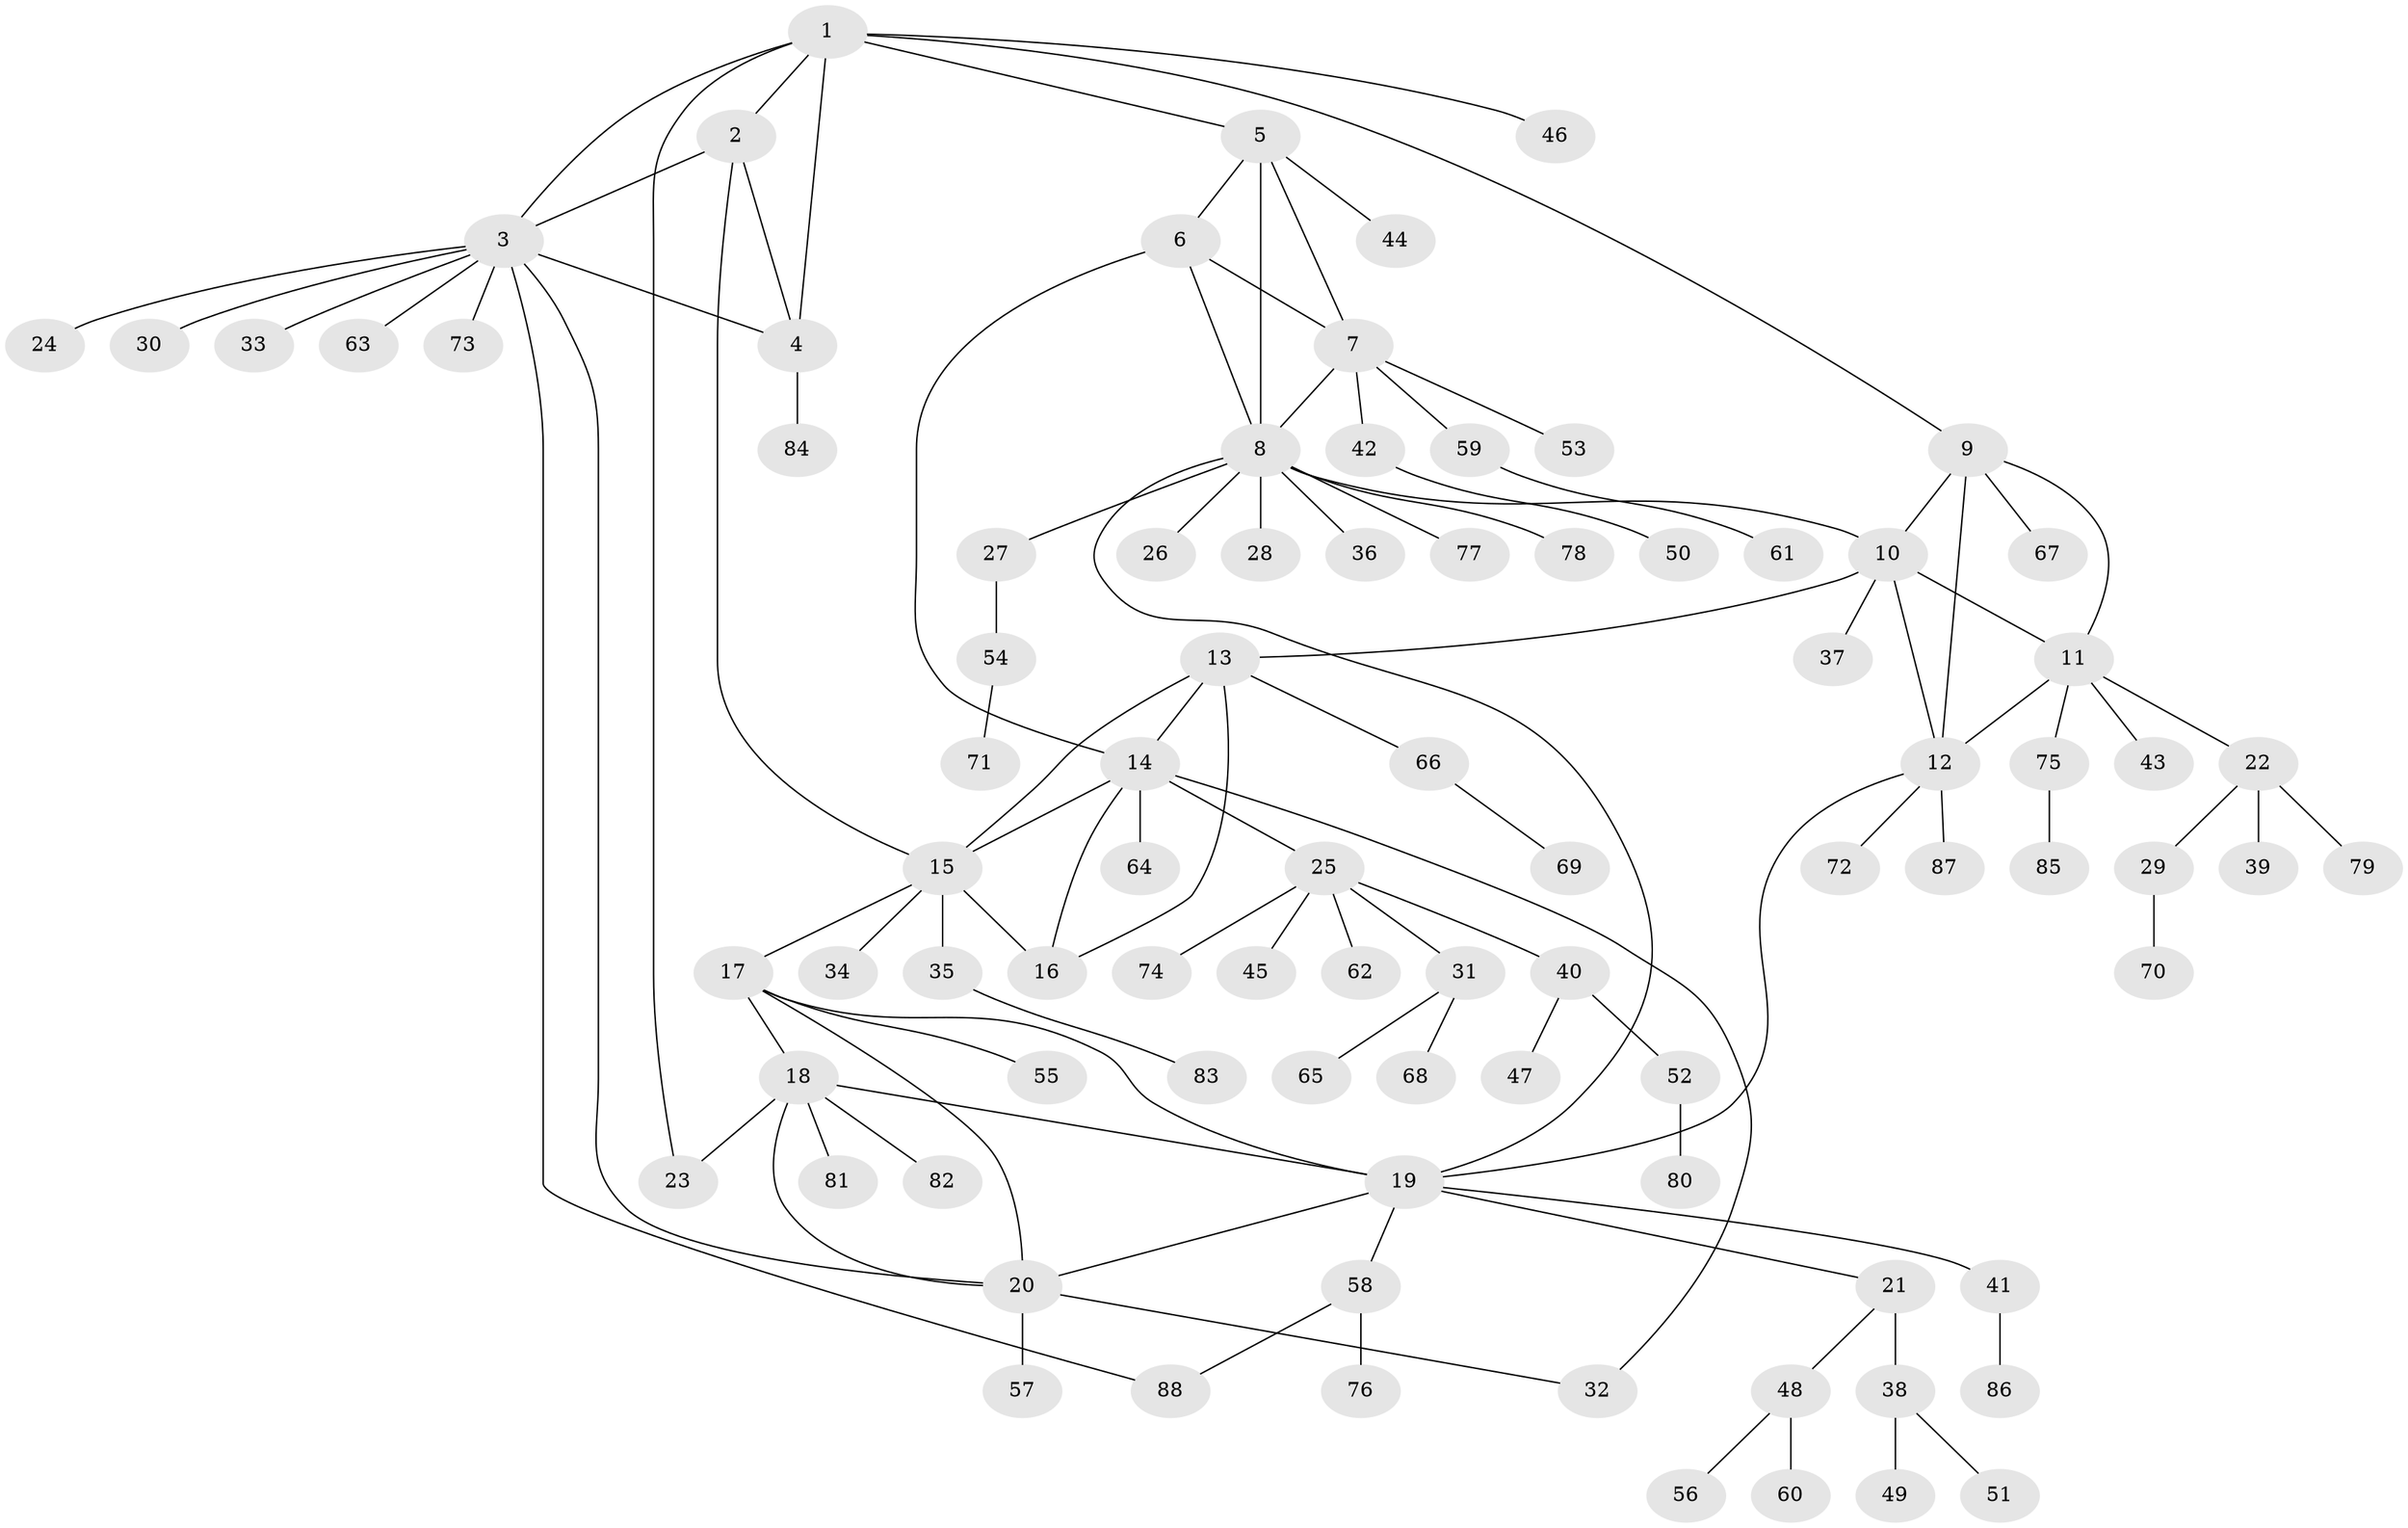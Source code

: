 // coarse degree distribution, {3: 0.07692307692307693, 4: 0.038461538461538464, 1: 0.6538461538461539, 6: 0.07692307692307693, 5: 0.11538461538461539, 8: 0.038461538461538464}
// Generated by graph-tools (version 1.1) at 2025/57/03/04/25 21:57:38]
// undirected, 88 vertices, 111 edges
graph export_dot {
graph [start="1"]
  node [color=gray90,style=filled];
  1;
  2;
  3;
  4;
  5;
  6;
  7;
  8;
  9;
  10;
  11;
  12;
  13;
  14;
  15;
  16;
  17;
  18;
  19;
  20;
  21;
  22;
  23;
  24;
  25;
  26;
  27;
  28;
  29;
  30;
  31;
  32;
  33;
  34;
  35;
  36;
  37;
  38;
  39;
  40;
  41;
  42;
  43;
  44;
  45;
  46;
  47;
  48;
  49;
  50;
  51;
  52;
  53;
  54;
  55;
  56;
  57;
  58;
  59;
  60;
  61;
  62;
  63;
  64;
  65;
  66;
  67;
  68;
  69;
  70;
  71;
  72;
  73;
  74;
  75;
  76;
  77;
  78;
  79;
  80;
  81;
  82;
  83;
  84;
  85;
  86;
  87;
  88;
  1 -- 2;
  1 -- 3;
  1 -- 4;
  1 -- 5;
  1 -- 9;
  1 -- 23;
  1 -- 46;
  2 -- 3;
  2 -- 4;
  2 -- 15;
  3 -- 4;
  3 -- 20;
  3 -- 24;
  3 -- 30;
  3 -- 33;
  3 -- 63;
  3 -- 73;
  3 -- 88;
  4 -- 84;
  5 -- 6;
  5 -- 7;
  5 -- 8;
  5 -- 44;
  6 -- 7;
  6 -- 8;
  6 -- 14;
  7 -- 8;
  7 -- 42;
  7 -- 53;
  7 -- 59;
  8 -- 10;
  8 -- 19;
  8 -- 26;
  8 -- 27;
  8 -- 28;
  8 -- 36;
  8 -- 77;
  8 -- 78;
  9 -- 10;
  9 -- 11;
  9 -- 12;
  9 -- 67;
  10 -- 11;
  10 -- 12;
  10 -- 13;
  10 -- 37;
  11 -- 12;
  11 -- 22;
  11 -- 43;
  11 -- 75;
  12 -- 19;
  12 -- 72;
  12 -- 87;
  13 -- 14;
  13 -- 15;
  13 -- 16;
  13 -- 66;
  14 -- 15;
  14 -- 16;
  14 -- 25;
  14 -- 32;
  14 -- 64;
  15 -- 16;
  15 -- 17;
  15 -- 34;
  15 -- 35;
  17 -- 18;
  17 -- 19;
  17 -- 20;
  17 -- 55;
  18 -- 19;
  18 -- 20;
  18 -- 23;
  18 -- 81;
  18 -- 82;
  19 -- 20;
  19 -- 21;
  19 -- 41;
  19 -- 58;
  20 -- 32;
  20 -- 57;
  21 -- 38;
  21 -- 48;
  22 -- 29;
  22 -- 39;
  22 -- 79;
  25 -- 31;
  25 -- 40;
  25 -- 45;
  25 -- 62;
  25 -- 74;
  27 -- 54;
  29 -- 70;
  31 -- 65;
  31 -- 68;
  35 -- 83;
  38 -- 49;
  38 -- 51;
  40 -- 47;
  40 -- 52;
  41 -- 86;
  42 -- 50;
  48 -- 56;
  48 -- 60;
  52 -- 80;
  54 -- 71;
  58 -- 76;
  58 -- 88;
  59 -- 61;
  66 -- 69;
  75 -- 85;
}
